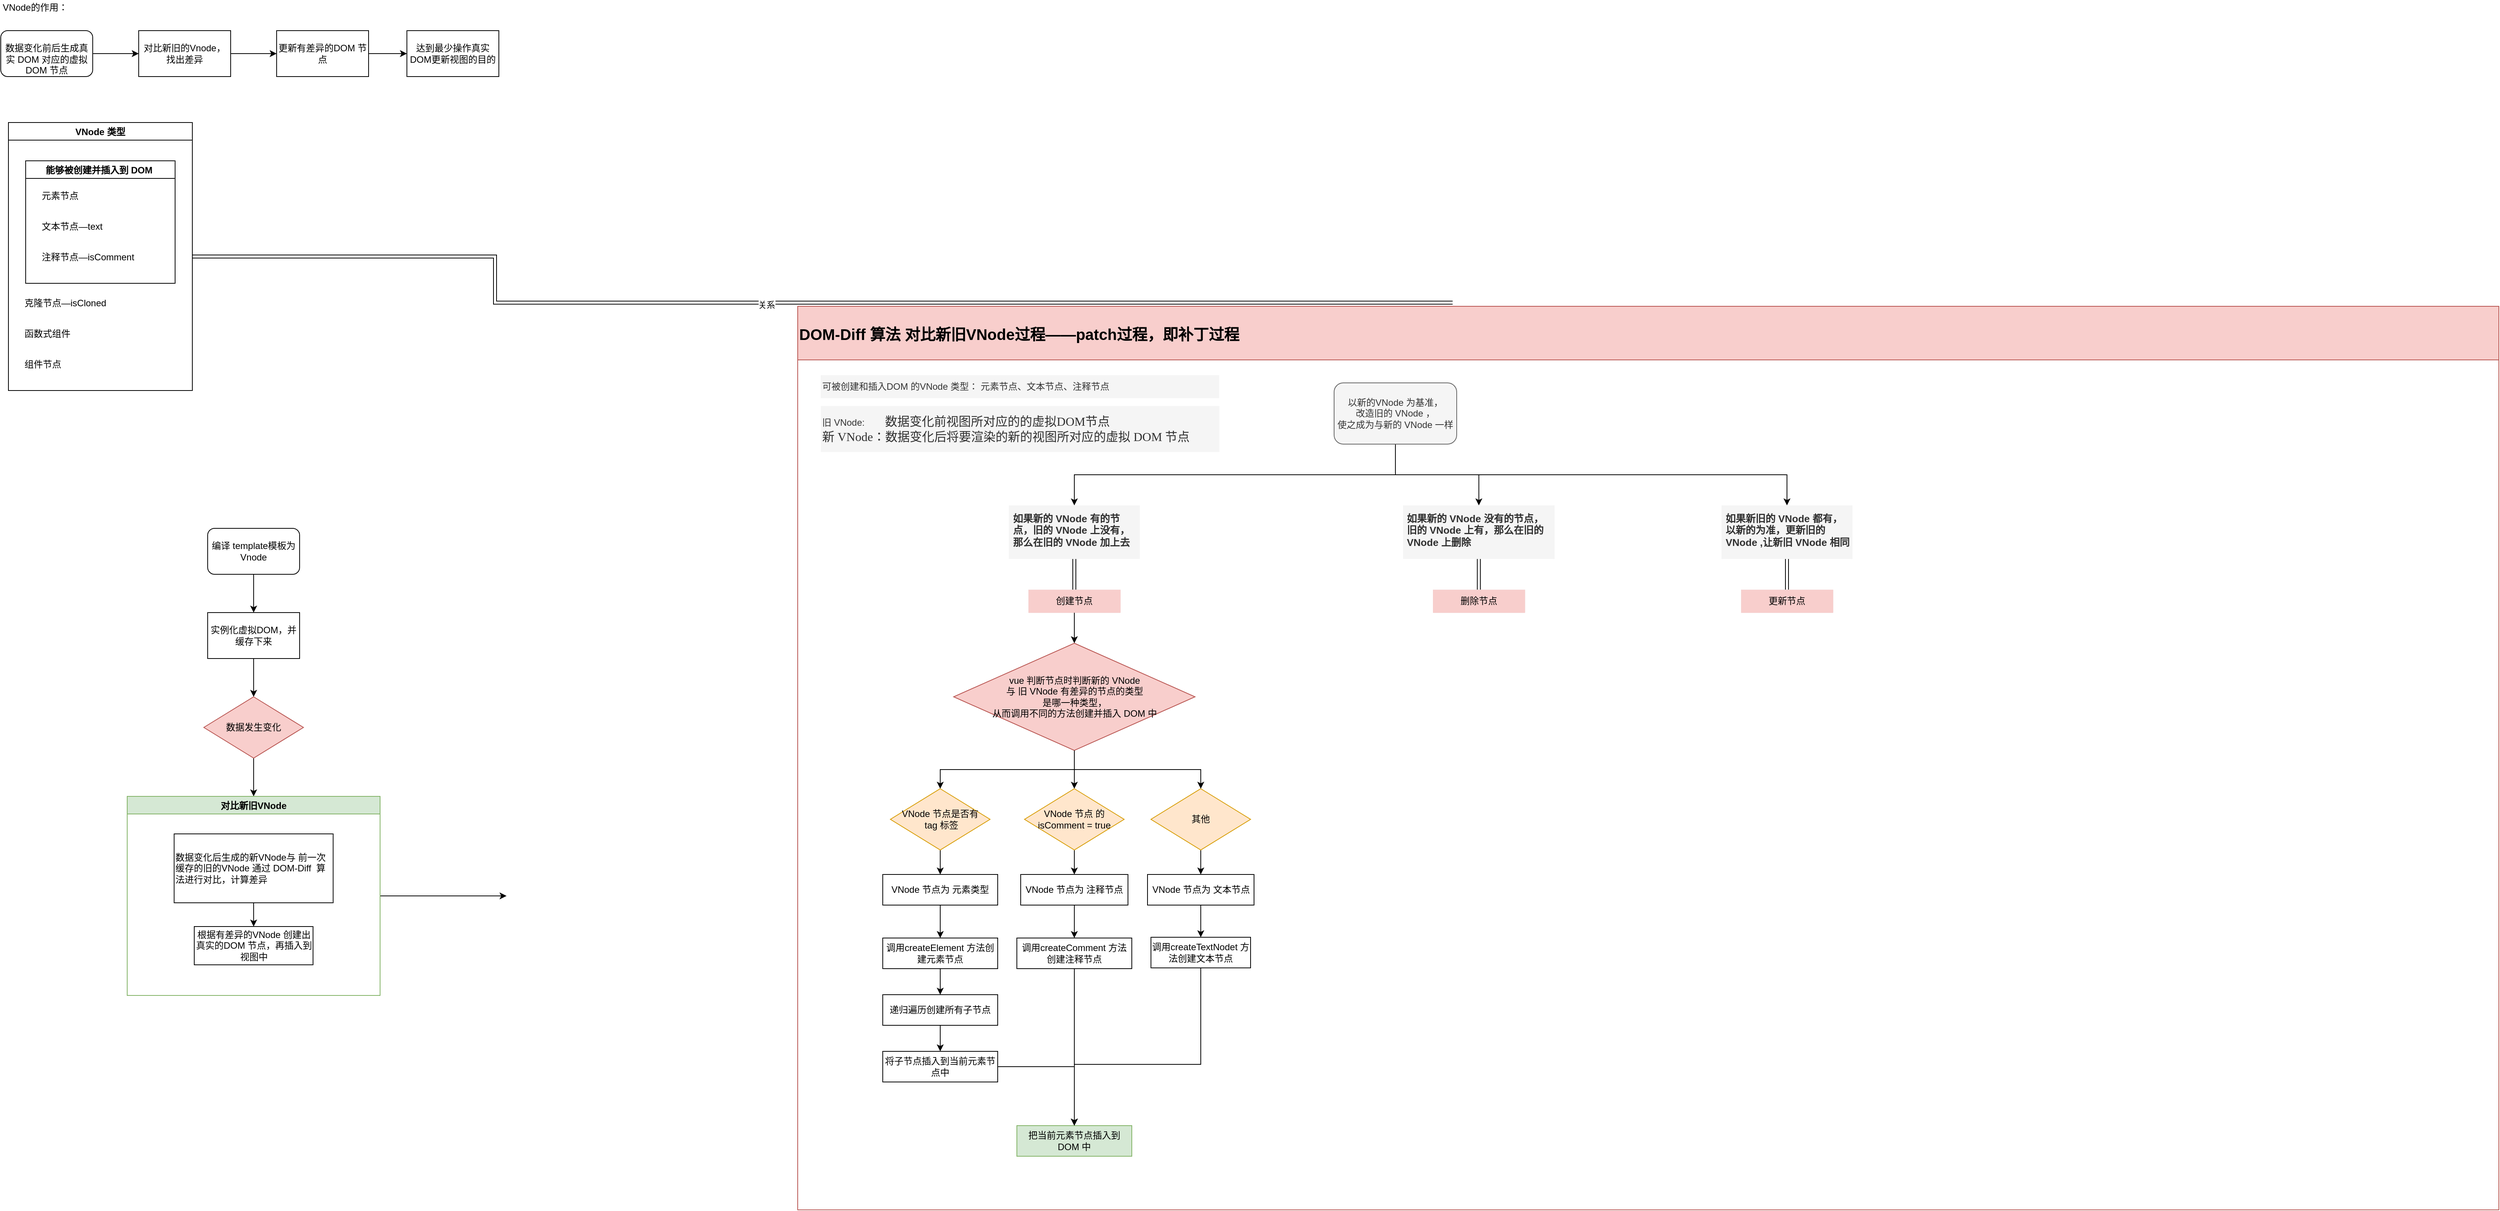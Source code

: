 <mxfile version="17.1.3" type="github">
  <diagram id="BRU-C2kcGeTS7Em7pVJV" name="Page-1">
    <mxGraphModel dx="1426" dy="913" grid="1" gridSize="10" guides="1" tooltips="1" connect="1" arrows="1" fold="1" page="1" pageScale="1" pageWidth="827" pageHeight="1169" math="0" shadow="0">
      <root>
        <mxCell id="0" />
        <mxCell id="1" parent="0" />
        <mxCell id="Et2niudzJevYGXXobUG--20" style="edgeStyle=orthogonalEdgeStyle;rounded=0;orthogonalLoop=1;jettySize=auto;html=1;" edge="1" parent="1" source="Et2niudzJevYGXXobUG--1" target="Et2niudzJevYGXXobUG--15">
          <mxGeometry relative="1" as="geometry" />
        </mxCell>
        <mxCell id="Et2niudzJevYGXXobUG--1" value="&lt;br&gt;数据变化前后生成真实 DOM 对应的虚拟 DOM 节点" style="rounded=1;whiteSpace=wrap;html=1;" vertex="1" parent="1">
          <mxGeometry x="110" y="60" width="120" height="60" as="geometry" />
        </mxCell>
        <mxCell id="Et2niudzJevYGXXobUG--5" style="edgeStyle=orthogonalEdgeStyle;rounded=0;orthogonalLoop=1;jettySize=auto;html=1;" edge="1" parent="1" source="Et2niudzJevYGXXobUG--2" target="Et2niudzJevYGXXobUG--3">
          <mxGeometry relative="1" as="geometry" />
        </mxCell>
        <mxCell id="Et2niudzJevYGXXobUG--2" value="编译 template模板为Vnode" style="rounded=1;whiteSpace=wrap;html=1;" vertex="1" parent="1">
          <mxGeometry x="380" y="710" width="120" height="60" as="geometry" />
        </mxCell>
        <mxCell id="Et2niudzJevYGXXobUG--9" style="edgeStyle=orthogonalEdgeStyle;rounded=0;orthogonalLoop=1;jettySize=auto;html=1;entryX=0.5;entryY=0;entryDx=0;entryDy=0;" edge="1" parent="1" source="Et2niudzJevYGXXobUG--3" target="Et2niudzJevYGXXobUG--8">
          <mxGeometry relative="1" as="geometry" />
        </mxCell>
        <mxCell id="Et2niudzJevYGXXobUG--3" value="实例化虚拟DOM，并缓存下来" style="rounded=0;whiteSpace=wrap;html=1;" vertex="1" parent="1">
          <mxGeometry x="380" y="820" width="120" height="60" as="geometry" />
        </mxCell>
        <mxCell id="Et2niudzJevYGXXobUG--45" style="edgeStyle=orthogonalEdgeStyle;rounded=0;orthogonalLoop=1;jettySize=auto;html=1;exitX=0.5;exitY=1;exitDx=0;exitDy=0;" edge="1" parent="1" source="Et2niudzJevYGXXobUG--8" target="Et2niudzJevYGXXobUG--42">
          <mxGeometry relative="1" as="geometry" />
        </mxCell>
        <mxCell id="Et2niudzJevYGXXobUG--8" value="&lt;span&gt;数据发生变化&lt;/span&gt;" style="rhombus;whiteSpace=wrap;html=1;fillColor=#f8cecc;strokeColor=#b85450;" vertex="1" parent="1">
          <mxGeometry x="375" y="930" width="130" height="80" as="geometry" />
        </mxCell>
        <mxCell id="Et2niudzJevYGXXobUG--19" style="edgeStyle=orthogonalEdgeStyle;rounded=0;orthogonalLoop=1;jettySize=auto;html=1;entryX=0;entryY=0.5;entryDx=0;entryDy=0;" edge="1" parent="1" source="Et2niudzJevYGXXobUG--15" target="Et2niudzJevYGXXobUG--16">
          <mxGeometry relative="1" as="geometry" />
        </mxCell>
        <mxCell id="Et2niudzJevYGXXobUG--15" value="对比新旧的Vnode，找出差异" style="rounded=0;whiteSpace=wrap;html=1;" vertex="1" parent="1">
          <mxGeometry x="290" y="60" width="120" height="60" as="geometry" />
        </mxCell>
        <mxCell id="Et2niudzJevYGXXobUG--18" style="edgeStyle=orthogonalEdgeStyle;rounded=0;orthogonalLoop=1;jettySize=auto;html=1;entryX=0;entryY=0.5;entryDx=0;entryDy=0;" edge="1" parent="1" source="Et2niudzJevYGXXobUG--16" target="Et2niudzJevYGXXobUG--17">
          <mxGeometry relative="1" as="geometry" />
        </mxCell>
        <mxCell id="Et2niudzJevYGXXobUG--16" value="更新有差异的DOM 节点" style="rounded=0;whiteSpace=wrap;html=1;" vertex="1" parent="1">
          <mxGeometry x="470" y="60" width="120" height="60" as="geometry" />
        </mxCell>
        <mxCell id="Et2niudzJevYGXXobUG--17" value="达到最少操作真实DOM更新视图的目的" style="rounded=0;whiteSpace=wrap;html=1;" vertex="1" parent="1">
          <mxGeometry x="640" y="60" width="120" height="60" as="geometry" />
        </mxCell>
        <mxCell id="Et2niudzJevYGXXobUG--21" value="VNode的作用：" style="text;html=1;strokeColor=none;fillColor=none;align=center;verticalAlign=middle;whiteSpace=wrap;rounded=0;" vertex="1" parent="1">
          <mxGeometry x="110" y="20" width="90" height="20" as="geometry" />
        </mxCell>
        <mxCell id="Et2niudzJevYGXXobUG--23" value="DOM-Diff 算法 对比新旧VNode过程——patch过程，即补丁过程" style="swimlane;fillColor=#f8cecc;strokeColor=#b85450;align=left;startSize=70;fontSize=20;" vertex="1" parent="1">
          <mxGeometry x="1150" y="420" width="2220" height="1180" as="geometry" />
        </mxCell>
        <mxCell id="Et2niudzJevYGXXobUG--73" value="" style="edgeStyle=orthogonalEdgeStyle;rounded=0;orthogonalLoop=1;jettySize=auto;html=1;" edge="1" parent="Et2niudzJevYGXXobUG--23" source="Et2niudzJevYGXXobUG--24" target="Et2niudzJevYGXXobUG--72">
          <mxGeometry relative="1" as="geometry" />
        </mxCell>
        <mxCell id="Et2niudzJevYGXXobUG--24" value="VNode 节点为 元素类型" style="rounded=0;whiteSpace=wrap;html=1;align=center;" vertex="1" parent="Et2niudzJevYGXXobUG--23">
          <mxGeometry x="111" y="742" width="150" height="40" as="geometry" />
        </mxCell>
        <mxCell id="Et2niudzJevYGXXobUG--25" value="可被创建和插入DOM 的VNode 类型： 元素节点、文本节点、注释节点" style="text;html=1;strokeColor=none;fillColor=#f5f5f5;align=left;verticalAlign=middle;whiteSpace=wrap;rounded=0;fontColor=#333333;" vertex="1" parent="Et2niudzJevYGXXobUG--23">
          <mxGeometry x="30" y="90" width="520" height="30" as="geometry" />
        </mxCell>
        <mxCell id="Et2niudzJevYGXXobUG--66" style="edgeStyle=orthogonalEdgeStyle;rounded=0;orthogonalLoop=1;jettySize=auto;html=1;entryX=0.5;entryY=0;entryDx=0;entryDy=0;" edge="1" parent="Et2niudzJevYGXXobUG--23" source="Et2niudzJevYGXXobUG--50" target="Et2niudzJevYGXXobUG--63">
          <mxGeometry relative="1" as="geometry" />
        </mxCell>
        <mxCell id="Et2niudzJevYGXXobUG--67" style="edgeStyle=orthogonalEdgeStyle;rounded=0;orthogonalLoop=1;jettySize=auto;html=1;entryX=0.5;entryY=0;entryDx=0;entryDy=0;" edge="1" parent="Et2niudzJevYGXXobUG--23" source="Et2niudzJevYGXXobUG--50" target="Et2niudzJevYGXXobUG--64">
          <mxGeometry relative="1" as="geometry" />
        </mxCell>
        <mxCell id="Et2niudzJevYGXXobUG--50" value="vue 判断节点时判断新的 VNode &lt;br&gt;与 旧 VNode 有差异的节点的类型&lt;br&gt;是哪一种类型，&lt;br&gt;从而调用不同的方法创建并插入 DOM 中" style="rhombus;whiteSpace=wrap;html=1;align=center;fillColor=#f8cecc;strokeColor=#b85450;" vertex="1" parent="Et2niudzJevYGXXobUG--23">
          <mxGeometry x="203.5" y="440" width="315" height="140" as="geometry" />
        </mxCell>
        <mxCell id="Et2niudzJevYGXXobUG--51" value="旧 VNode:&amp;nbsp; &amp;nbsp; &amp;nbsp; &amp;nbsp;&amp;nbsp;&lt;span style=&quot;color: rgb(48 , 48 , 48) ; font-family: &amp;#34;stsong&amp;#34; ; font-size: 12pt&quot;&gt;数据变化前视图所对应的的虚拟DOM节点&lt;br&gt;新 VNode：&lt;/span&gt;&lt;span style=&quot;color: rgb(48 , 48 , 48) ; font-family: &amp;#34;stsong&amp;#34; ; font-size: 12pt&quot;&gt;数据变化后将要渲染的新的视图所对应的虚拟 DOM 节点&lt;/span&gt;" style="text;html=1;strokeColor=none;fillColor=#f5f5f5;align=left;verticalAlign=middle;whiteSpace=wrap;rounded=0;fontColor=#333333;strokeWidth=0;dashed=1;" vertex="1" parent="Et2niudzJevYGXXobUG--23">
          <mxGeometry x="30" y="130" width="520" height="60" as="geometry" />
        </mxCell>
        <mxCell id="Et2niudzJevYGXXobUG--158" style="edgeStyle=orthogonalEdgeStyle;rounded=0;orthogonalLoop=1;jettySize=auto;html=1;entryX=0.5;entryY=0;entryDx=0;entryDy=0;fontFamily=Helvetica;fontSize=20;" edge="1" parent="Et2niudzJevYGXXobUG--23" source="Et2niudzJevYGXXobUG--53" target="Et2niudzJevYGXXobUG--107">
          <mxGeometry relative="1" as="geometry">
            <Array as="points">
              <mxPoint x="780" y="220" />
              <mxPoint x="361" y="220" />
            </Array>
          </mxGeometry>
        </mxCell>
        <mxCell id="Et2niudzJevYGXXobUG--160" style="edgeStyle=orthogonalEdgeStyle;rounded=0;orthogonalLoop=1;jettySize=auto;html=1;fontFamily=Helvetica;fontSize=20;" edge="1" parent="Et2niudzJevYGXXobUG--23" source="Et2niudzJevYGXXobUG--53" target="Et2niudzJevYGXXobUG--110">
          <mxGeometry relative="1" as="geometry" />
        </mxCell>
        <mxCell id="Et2niudzJevYGXXobUG--161" style="edgeStyle=orthogonalEdgeStyle;rounded=0;orthogonalLoop=1;jettySize=auto;html=1;fontFamily=Helvetica;fontSize=20;" edge="1" parent="Et2niudzJevYGXXobUG--23" source="Et2niudzJevYGXXobUG--53" target="Et2niudzJevYGXXobUG--153">
          <mxGeometry relative="1" as="geometry">
            <Array as="points">
              <mxPoint x="780" y="220" />
              <mxPoint x="1291" y="220" />
            </Array>
          </mxGeometry>
        </mxCell>
        <mxCell id="Et2niudzJevYGXXobUG--53" value="&lt;span&gt;以新的VNode 为基准，&lt;/span&gt;&lt;br&gt;&lt;span&gt;改造旧的 VNode ，&lt;/span&gt;&lt;br&gt;&lt;span&gt;使之成为与新的 VNode 一样&lt;/span&gt;" style="rounded=1;whiteSpace=wrap;html=1;fillColor=#f5f5f5;fontColor=#333333;strokeColor=#666666;" vertex="1" parent="Et2niudzJevYGXXobUG--23">
          <mxGeometry x="700" y="100" width="160" height="80" as="geometry" />
        </mxCell>
        <mxCell id="Et2niudzJevYGXXobUG--85" style="edgeStyle=orthogonalEdgeStyle;rounded=0;orthogonalLoop=1;jettySize=auto;html=1;" edge="1" parent="Et2niudzJevYGXXobUG--23" source="Et2niudzJevYGXXobUG--56" target="Et2niudzJevYGXXobUG--81">
          <mxGeometry relative="1" as="geometry" />
        </mxCell>
        <mxCell id="Et2niudzJevYGXXobUG--56" value="VNode 节点为 注释节点" style="rounded=0;whiteSpace=wrap;html=1;align=center;" vertex="1" parent="Et2niudzJevYGXXobUG--23">
          <mxGeometry x="291" y="742" width="140" height="40" as="geometry" />
        </mxCell>
        <mxCell id="Et2niudzJevYGXXobUG--89" style="edgeStyle=orthogonalEdgeStyle;rounded=0;orthogonalLoop=1;jettySize=auto;html=1;" edge="1" parent="Et2niudzJevYGXXobUG--23" source="Et2niudzJevYGXXobUG--57" target="Et2niudzJevYGXXobUG--87">
          <mxGeometry relative="1" as="geometry" />
        </mxCell>
        <mxCell id="Et2niudzJevYGXXobUG--57" value="VNode 节点为 文本节点" style="rounded=0;whiteSpace=wrap;html=1;align=center;" vertex="1" parent="Et2niudzJevYGXXobUG--23">
          <mxGeometry x="456.5" y="742" width="139" height="40" as="geometry" />
        </mxCell>
        <mxCell id="Et2niudzJevYGXXobUG--69" style="edgeStyle=orthogonalEdgeStyle;rounded=0;orthogonalLoop=1;jettySize=auto;html=1;" edge="1" parent="Et2niudzJevYGXXobUG--23" source="Et2niudzJevYGXXobUG--63" target="Et2niudzJevYGXXobUG--24">
          <mxGeometry relative="1" as="geometry" />
        </mxCell>
        <mxCell id="Et2niudzJevYGXXobUG--63" value="VNode 节点是否有&lt;br&gt;&amp;nbsp;tag 标签" style="rhombus;whiteSpace=wrap;html=1;fillColor=#ffe6cc;strokeColor=#d79b00;" vertex="1" parent="Et2niudzJevYGXXobUG--23">
          <mxGeometry x="121" y="630" width="130" height="80" as="geometry" />
        </mxCell>
        <mxCell id="Et2niudzJevYGXXobUG--70" style="edgeStyle=orthogonalEdgeStyle;rounded=0;orthogonalLoop=1;jettySize=auto;html=1;" edge="1" parent="Et2niudzJevYGXXobUG--23" source="Et2niudzJevYGXXobUG--64" target="Et2niudzJevYGXXobUG--56">
          <mxGeometry relative="1" as="geometry" />
        </mxCell>
        <mxCell id="Et2niudzJevYGXXobUG--64" value="VNode 节点 的 isComment = true" style="rhombus;whiteSpace=wrap;html=1;fillColor=#ffe6cc;strokeColor=#d79b00;" vertex="1" parent="Et2niudzJevYGXXobUG--23">
          <mxGeometry x="296" y="630" width="130" height="80" as="geometry" />
        </mxCell>
        <mxCell id="Et2niudzJevYGXXobUG--71" style="edgeStyle=orthogonalEdgeStyle;rounded=0;orthogonalLoop=1;jettySize=auto;html=1;" edge="1" parent="Et2niudzJevYGXXobUG--23" source="Et2niudzJevYGXXobUG--65" target="Et2niudzJevYGXXobUG--57">
          <mxGeometry relative="1" as="geometry" />
        </mxCell>
        <mxCell id="Et2niudzJevYGXXobUG--65" value="其他" style="rhombus;whiteSpace=wrap;html=1;fillColor=#ffe6cc;strokeColor=#d79b00;" vertex="1" parent="Et2niudzJevYGXXobUG--23">
          <mxGeometry x="461" y="630" width="130" height="80" as="geometry" />
        </mxCell>
        <mxCell id="Et2niudzJevYGXXobUG--68" style="edgeStyle=orthogonalEdgeStyle;rounded=0;orthogonalLoop=1;jettySize=auto;html=1;entryX=0.5;entryY=0;entryDx=0;entryDy=0;" edge="1" parent="Et2niudzJevYGXXobUG--23" source="Et2niudzJevYGXXobUG--50" target="Et2niudzJevYGXXobUG--65">
          <mxGeometry relative="1" as="geometry">
            <mxPoint x="481" y="620" as="targetPoint" />
          </mxGeometry>
        </mxCell>
        <mxCell id="Et2niudzJevYGXXobUG--77" style="edgeStyle=orthogonalEdgeStyle;rounded=0;orthogonalLoop=1;jettySize=auto;html=1;entryX=0.5;entryY=0;entryDx=0;entryDy=0;" edge="1" parent="Et2niudzJevYGXXobUG--23" source="Et2niudzJevYGXXobUG--72" target="Et2niudzJevYGXXobUG--74">
          <mxGeometry relative="1" as="geometry" />
        </mxCell>
        <mxCell id="Et2niudzJevYGXXobUG--72" value="调用createElement 方法创建元素节点" style="rounded=0;whiteSpace=wrap;html=1;align=center;" vertex="1" parent="Et2niudzJevYGXXobUG--23">
          <mxGeometry x="111" y="825" width="150" height="40" as="geometry" />
        </mxCell>
        <mxCell id="Et2niudzJevYGXXobUG--79" style="edgeStyle=orthogonalEdgeStyle;rounded=0;orthogonalLoop=1;jettySize=auto;html=1;entryX=0.5;entryY=0;entryDx=0;entryDy=0;" edge="1" parent="Et2niudzJevYGXXobUG--23" source="Et2niudzJevYGXXobUG--74" target="Et2niudzJevYGXXobUG--75">
          <mxGeometry relative="1" as="geometry" />
        </mxCell>
        <mxCell id="Et2niudzJevYGXXobUG--74" value="递归遍历创建所有子节点" style="rounded=0;whiteSpace=wrap;html=1;align=center;" vertex="1" parent="Et2niudzJevYGXXobUG--23">
          <mxGeometry x="111" y="899" width="150" height="40" as="geometry" />
        </mxCell>
        <mxCell id="Et2niudzJevYGXXobUG--90" style="edgeStyle=orthogonalEdgeStyle;rounded=0;orthogonalLoop=1;jettySize=auto;html=1;exitX=1;exitY=0.5;exitDx=0;exitDy=0;" edge="1" parent="Et2niudzJevYGXXobUG--23" source="Et2niudzJevYGXXobUG--75" target="Et2niudzJevYGXXobUG--76">
          <mxGeometry relative="1" as="geometry" />
        </mxCell>
        <mxCell id="Et2niudzJevYGXXobUG--75" value="将子节点插入到当前元素节点中" style="rounded=0;whiteSpace=wrap;html=1;align=center;" vertex="1" parent="Et2niudzJevYGXXobUG--23">
          <mxGeometry x="111" y="973" width="150" height="40" as="geometry" />
        </mxCell>
        <mxCell id="Et2niudzJevYGXXobUG--76" value="把当前元素节点插入到 DOM 中" style="rounded=0;whiteSpace=wrap;html=1;align=center;fillColor=#d5e8d4;strokeColor=#82b366;" vertex="1" parent="Et2niudzJevYGXXobUG--23">
          <mxGeometry x="286" y="1070" width="150" height="40" as="geometry" />
        </mxCell>
        <mxCell id="Et2niudzJevYGXXobUG--82" style="edgeStyle=orthogonalEdgeStyle;rounded=0;orthogonalLoop=1;jettySize=auto;html=1;" edge="1" parent="Et2niudzJevYGXXobUG--23" source="Et2niudzJevYGXXobUG--81" target="Et2niudzJevYGXXobUG--76">
          <mxGeometry relative="1" as="geometry" />
        </mxCell>
        <mxCell id="Et2niudzJevYGXXobUG--81" value="调用createComment 方法创建注释节点" style="rounded=0;whiteSpace=wrap;html=1;align=center;" vertex="1" parent="Et2niudzJevYGXXobUG--23">
          <mxGeometry x="286" y="825" width="150" height="40" as="geometry" />
        </mxCell>
        <mxCell id="Et2niudzJevYGXXobUG--94" style="edgeStyle=orthogonalEdgeStyle;rounded=0;orthogonalLoop=1;jettySize=auto;html=1;entryX=0.5;entryY=0;entryDx=0;entryDy=0;" edge="1" parent="Et2niudzJevYGXXobUG--23" source="Et2niudzJevYGXXobUG--87" target="Et2niudzJevYGXXobUG--76">
          <mxGeometry relative="1" as="geometry">
            <Array as="points">
              <mxPoint x="526" y="990" />
              <mxPoint x="361" y="990" />
            </Array>
          </mxGeometry>
        </mxCell>
        <mxCell id="Et2niudzJevYGXXobUG--87" value="调用createTextNodet 方法创建文本节点" style="rounded=0;whiteSpace=wrap;html=1;align=center;" vertex="1" parent="Et2niudzJevYGXXobUG--23">
          <mxGeometry x="461" y="824" width="130" height="40" as="geometry" />
        </mxCell>
        <mxCell id="Et2niudzJevYGXXobUG--157" style="edgeStyle=orthogonalEdgeStyle;rounded=0;orthogonalLoop=1;jettySize=auto;html=1;entryX=0.5;entryY=0;entryDx=0;entryDy=0;fontFamily=Helvetica;fontSize=20;" edge="1" parent="Et2niudzJevYGXXobUG--23" source="Et2niudzJevYGXXobUG--96" target="Et2niudzJevYGXXobUG--50">
          <mxGeometry relative="1" as="geometry" />
        </mxCell>
        <mxCell id="Et2niudzJevYGXXobUG--96" value="创建节点" style="rounded=0;whiteSpace=wrap;html=1;dashed=1;strokeWidth=0;fillColor=#f8cecc;strokeColor=#b85450;" vertex="1" parent="Et2niudzJevYGXXobUG--23">
          <mxGeometry x="301" y="370" width="120" height="30" as="geometry" />
        </mxCell>
        <mxCell id="Et2niudzJevYGXXobUG--111" style="edgeStyle=orthogonalEdgeStyle;shape=link;rounded=0;orthogonalLoop=1;jettySize=auto;html=1;fontFamily=Helvetica;fontSize=20;" edge="1" parent="Et2niudzJevYGXXobUG--23" source="Et2niudzJevYGXXobUG--100" target="Et2niudzJevYGXXobUG--110">
          <mxGeometry relative="1" as="geometry" />
        </mxCell>
        <mxCell id="Et2niudzJevYGXXobUG--100" value="删除节点" style="rounded=0;whiteSpace=wrap;html=1;dashed=1;strokeWidth=0;fillColor=#f8cecc;strokeColor=#b85450;" vertex="1" parent="Et2niudzJevYGXXobUG--23">
          <mxGeometry x="828.88" y="370" width="120" height="30" as="geometry" />
        </mxCell>
        <mxCell id="Et2niudzJevYGXXobUG--154" style="edgeStyle=orthogonalEdgeStyle;shape=link;rounded=0;orthogonalLoop=1;jettySize=auto;html=1;fontFamily=Helvetica;fontSize=20;" edge="1" parent="Et2niudzJevYGXXobUG--23" source="Et2niudzJevYGXXobUG--101" target="Et2niudzJevYGXXobUG--153">
          <mxGeometry relative="1" as="geometry" />
        </mxCell>
        <mxCell id="Et2niudzJevYGXXobUG--101" value="更新节点" style="rounded=0;whiteSpace=wrap;html=1;dashed=1;strokeWidth=0;fillColor=#f8cecc;strokeColor=#b85450;" vertex="1" parent="Et2niudzJevYGXXobUG--23">
          <mxGeometry x="1231" y="370" width="120" height="30" as="geometry" />
        </mxCell>
        <mxCell id="Et2niudzJevYGXXobUG--159" style="edgeStyle=orthogonalEdgeStyle;shape=link;rounded=0;orthogonalLoop=1;jettySize=auto;html=1;entryX=0.5;entryY=0;entryDx=0;entryDy=0;fontFamily=Helvetica;fontSize=20;" edge="1" parent="Et2niudzJevYGXXobUG--23" source="Et2niudzJevYGXXobUG--107" target="Et2niudzJevYGXXobUG--96">
          <mxGeometry relative="1" as="geometry" />
        </mxCell>
        <mxCell id="Et2niudzJevYGXXobUG--107" value="&lt;h1 style=&quot;font-size: 13px;&quot;&gt;&lt;p style=&quot;font-size: 13px; margin: 0px;&quot;&gt;&lt;span style=&quot;font-size: 13px; color: rgb(48, 48, 48);&quot;&gt;如果新的 VNode 有的节点，旧的 VNode 上没有，那么在旧的 VNode 加上去&lt;/span&gt;&lt;/p&gt;&lt;/h1&gt;" style="text;html=1;strokeColor=none;fillColor=#f5f5f5;spacing=5;spacingTop=-20;whiteSpace=wrap;overflow=hidden;rounded=0;dashed=1;fontFamily=Helvetica;fontSize=13;fontColor=#333333;align=left;fontStyle=0;verticalAlign=bottom;" vertex="1" parent="Et2niudzJevYGXXobUG--23">
          <mxGeometry x="275.5" y="260" width="171" height="70" as="geometry" />
        </mxCell>
        <mxCell id="Et2niudzJevYGXXobUG--110" value="&lt;h1 style=&quot;font-size: 13px&quot;&gt;&lt;p style=&quot;font-size: 13px ; margin: 0px&quot;&gt;&lt;span style=&quot;font-size: 13px ; color: rgb(48 , 48 , 48)&quot;&gt;如果新的 VNode 没有的节点，旧的 VNode 上有，那么在旧的 VNode 上删除&lt;/span&gt;&lt;/p&gt;&lt;/h1&gt;" style="text;html=1;strokeColor=none;fillColor=#f5f5f5;spacing=5;spacingTop=-20;whiteSpace=wrap;overflow=hidden;rounded=0;dashed=1;fontFamily=Helvetica;fontSize=13;fontColor=#333333;align=left;fontStyle=0;verticalAlign=bottom;" vertex="1" parent="Et2niudzJevYGXXobUG--23">
          <mxGeometry x="790" y="260" width="197.75" height="70" as="geometry" />
        </mxCell>
        <mxCell id="Et2niudzJevYGXXobUG--153" value="&lt;h1 style=&quot;font-size: 13px&quot;&gt;&lt;p style=&quot;font-size: 13px ; margin: 0px&quot;&gt;&lt;span style=&quot;font-size: 13px ; color: rgb(48 , 48 , 48)&quot;&gt;如果新旧的 VNode 都有，以新的为准，更新旧的 VNode ,让新旧 VNode 相同&lt;/span&gt;&lt;/p&gt;&lt;/h1&gt;" style="text;html=1;strokeColor=none;fillColor=#f5f5f5;spacing=5;spacingTop=-20;whiteSpace=wrap;overflow=hidden;rounded=0;dashed=1;fontFamily=Helvetica;fontSize=13;fontColor=#333333;align=left;fontStyle=0;verticalAlign=bottom;" vertex="1" parent="Et2niudzJevYGXXobUG--23">
          <mxGeometry x="1205.5" y="260" width="171" height="70" as="geometry" />
        </mxCell>
        <mxCell id="Et2niudzJevYGXXobUG--48" style="edgeStyle=orthogonalEdgeStyle;rounded=0;orthogonalLoop=1;jettySize=auto;html=1;entryX=0.385;entryY=-0.004;entryDx=0;entryDy=0;entryPerimeter=0;shape=link;" edge="1" parent="1" source="Et2niudzJevYGXXobUG--27" target="Et2niudzJevYGXXobUG--23">
          <mxGeometry relative="1" as="geometry" />
        </mxCell>
        <mxCell id="Et2niudzJevYGXXobUG--49" value="关系" style="edgeLabel;html=1;align=center;verticalAlign=middle;resizable=0;points=[];" vertex="1" connectable="0" parent="Et2niudzJevYGXXobUG--48">
          <mxGeometry x="-0.051" y="-2" relative="1" as="geometry">
            <mxPoint as="offset" />
          </mxGeometry>
        </mxCell>
        <mxCell id="Et2niudzJevYGXXobUG--27" value="VNode 类型" style="swimlane;" vertex="1" parent="1">
          <mxGeometry x="120" y="180" width="240" height="350" as="geometry" />
        </mxCell>
        <mxCell id="Et2niudzJevYGXXobUG--29" value="能够被创建并插入到 DOM " style="swimlane;" vertex="1" parent="Et2niudzJevYGXXobUG--27">
          <mxGeometry x="22.5" y="50" width="195" height="160" as="geometry" />
        </mxCell>
        <mxCell id="Et2niudzJevYGXXobUG--30" value="元素节点" style="text;strokeColor=none;fillColor=none;align=left;verticalAlign=middle;spacingLeft=4;spacingRight=4;overflow=hidden;points=[[0,0.5],[1,0.5]];portConstraint=eastwest;rotatable=0;" vertex="1" parent="Et2niudzJevYGXXobUG--29">
          <mxGeometry x="15" y="30" width="80" height="30" as="geometry" />
        </mxCell>
        <mxCell id="Et2niudzJevYGXXobUG--31" value="文本节点—text" style="text;strokeColor=none;fillColor=none;align=left;verticalAlign=middle;spacingLeft=4;spacingRight=4;overflow=hidden;points=[[0,0.5],[1,0.5]];portConstraint=eastwest;rotatable=0;" vertex="1" parent="Et2niudzJevYGXXobUG--29">
          <mxGeometry x="15" y="70" width="170" height="30" as="geometry" />
        </mxCell>
        <mxCell id="Et2niudzJevYGXXobUG--32" value="注释节点—isComment" style="text;strokeColor=none;fillColor=none;align=left;verticalAlign=middle;spacingLeft=4;spacingRight=4;overflow=hidden;points=[[0,0.5],[1,0.5]];portConstraint=eastwest;rotatable=0;" vertex="1" parent="Et2niudzJevYGXXobUG--29">
          <mxGeometry x="15" y="110" width="170" height="30" as="geometry" />
        </mxCell>
        <mxCell id="Et2niudzJevYGXXobUG--35" value="克隆节点—isCloned" style="text;strokeColor=none;fillColor=none;align=left;verticalAlign=middle;spacingLeft=4;spacingRight=4;overflow=hidden;points=[[0,0.5],[1,0.5]];portConstraint=eastwest;rotatable=0;" vertex="1" parent="Et2niudzJevYGXXobUG--27">
          <mxGeometry x="15" y="220" width="170" height="30" as="geometry" />
        </mxCell>
        <mxCell id="Et2niudzJevYGXXobUG--36" value="函数式组件" style="text;strokeColor=none;fillColor=none;align=left;verticalAlign=middle;spacingLeft=4;spacingRight=4;overflow=hidden;points=[[0,0.5],[1,0.5]];portConstraint=eastwest;rotatable=0;" vertex="1" parent="Et2niudzJevYGXXobUG--27">
          <mxGeometry x="15" y="260" width="170" height="30" as="geometry" />
        </mxCell>
        <mxCell id="Et2niudzJevYGXXobUG--37" value="组件节点" style="text;strokeColor=none;fillColor=none;align=left;verticalAlign=middle;spacingLeft=4;spacingRight=4;overflow=hidden;points=[[0,0.5],[1,0.5]];portConstraint=eastwest;rotatable=0;" vertex="1" parent="Et2niudzJevYGXXobUG--27">
          <mxGeometry x="15" y="300" width="170" height="30" as="geometry" />
        </mxCell>
        <mxCell id="Et2niudzJevYGXXobUG--47" style="edgeStyle=orthogonalEdgeStyle;rounded=0;orthogonalLoop=1;jettySize=auto;html=1;" edge="1" parent="1" source="Et2niudzJevYGXXobUG--42">
          <mxGeometry relative="1" as="geometry">
            <mxPoint x="770" y="1190" as="targetPoint" />
          </mxGeometry>
        </mxCell>
        <mxCell id="Et2niudzJevYGXXobUG--42" value="对比新旧VNode" style="swimlane;fillColor=#d5e8d4;strokeColor=#82b366;" vertex="1" parent="1">
          <mxGeometry x="275" y="1060" width="330" height="260" as="geometry" />
        </mxCell>
        <mxCell id="Et2niudzJevYGXXobUG--44" style="edgeStyle=orthogonalEdgeStyle;rounded=0;orthogonalLoop=1;jettySize=auto;html=1;exitX=0.5;exitY=1;exitDx=0;exitDy=0;entryX=0.5;entryY=0;entryDx=0;entryDy=0;" edge="1" parent="Et2niudzJevYGXXobUG--42" source="Et2niudzJevYGXXobUG--14" target="Et2niudzJevYGXXobUG--22">
          <mxGeometry relative="1" as="geometry" />
        </mxCell>
        <mxCell id="Et2niudzJevYGXXobUG--14" value="数据变化后生成的新VNode与 前一次缓存的旧的VNode 通过 DOM-Diff&amp;nbsp; 算法进行对比，计算差异" style="rounded=0;whiteSpace=wrap;html=1;align=left;" vertex="1" parent="Et2niudzJevYGXXobUG--42">
          <mxGeometry x="61.25" y="49" width="207.5" height="90" as="geometry" />
        </mxCell>
        <mxCell id="Et2niudzJevYGXXobUG--22" value="根据有差异的VNode 创建出真实的DOM 节点，再插入到视图中" style="rounded=0;whiteSpace=wrap;html=1;" vertex="1" parent="Et2niudzJevYGXXobUG--42">
          <mxGeometry x="87.5" y="170" width="155" height="50" as="geometry" />
        </mxCell>
      </root>
    </mxGraphModel>
  </diagram>
</mxfile>
